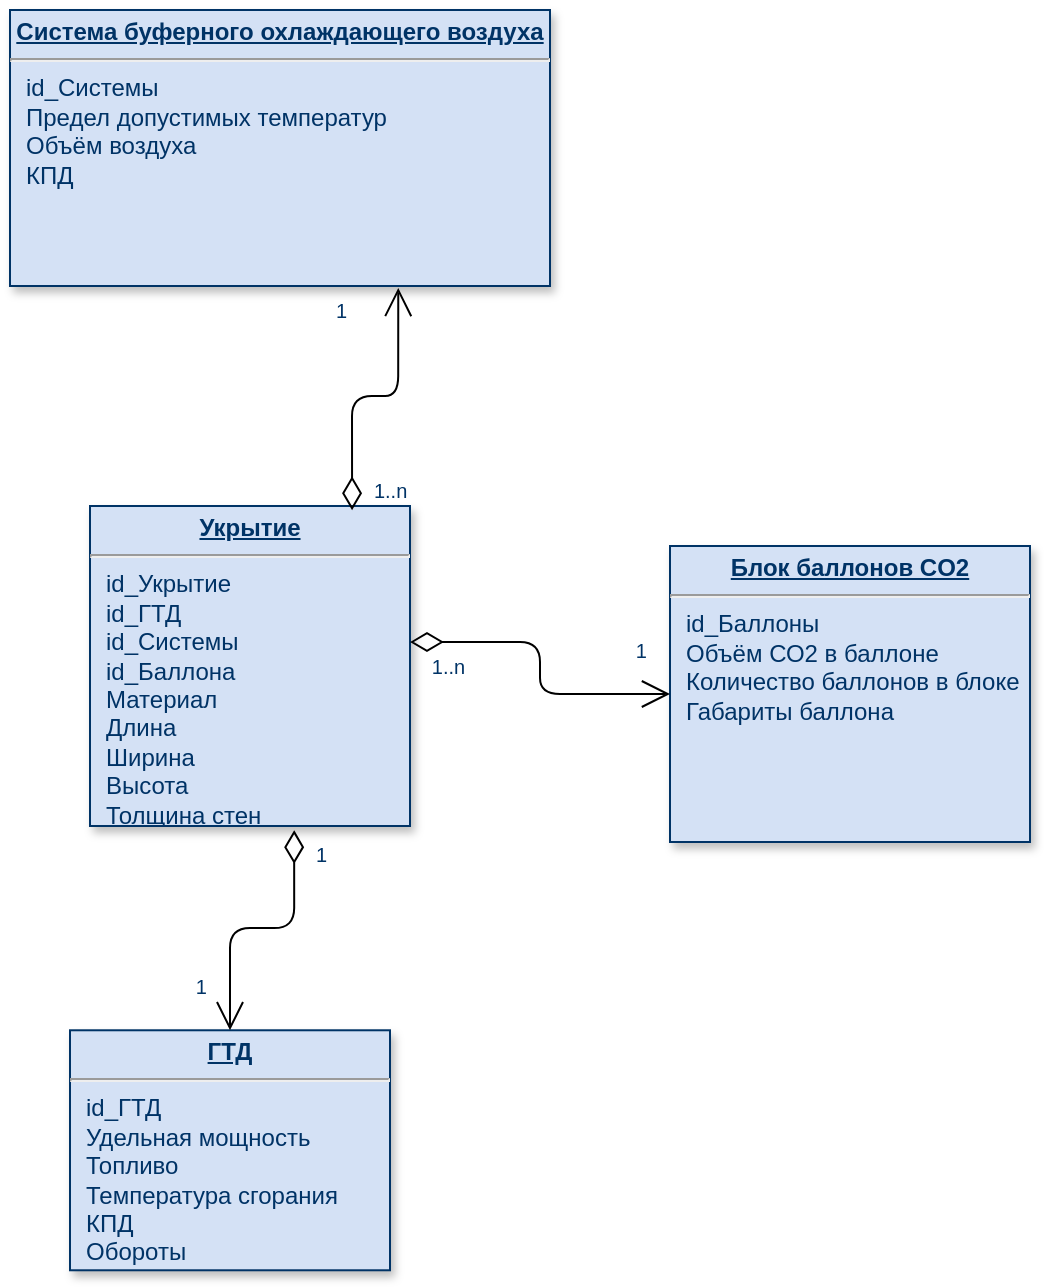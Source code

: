 <mxfile version="10.6.3" type="device"><diagram name="Page-1" id="efa7a0a1-bf9b-a30e-e6df-94a7791c09e9"><mxGraphModel dx="840" dy="473" grid="1" gridSize="10" guides="1" tooltips="1" connect="1" arrows="1" fold="1" page="1" pageScale="1" pageWidth="826" pageHeight="1169" background="#ffffff" math="0" shadow="0"><root><mxCell id="0"/><mxCell id="1" parent="0"/><mxCell id="19" value="&lt;p style=&quot;margin: 0px ; margin-top: 4px ; text-align: center ; text-decoration: underline&quot;&gt;&lt;b&gt;ГТД&lt;/b&gt;&lt;/p&gt;&lt;hr&gt;&lt;p style=&quot;margin: 0px ; margin-left: 8px&quot;&gt;id_ГТД&lt;/p&gt;&lt;p style=&quot;margin: 0px ; margin-left: 8px&quot;&gt;Удельная мощность&lt;/p&gt;&lt;p style=&quot;margin: 0px ; margin-left: 8px&quot;&gt;Топливо&lt;/p&gt;&lt;p style=&quot;margin: 0px ; margin-left: 8px&quot;&gt;Температура сгорания&lt;/p&gt;&lt;p style=&quot;margin: 0px ; margin-left: 8px&quot;&gt;КПД&lt;/p&gt;&lt;p style=&quot;margin: 0px ; margin-left: 8px&quot;&gt;Обороты&lt;/p&gt;" style="verticalAlign=top;align=left;overflow=fill;fontSize=12;fontFamily=Helvetica;html=1;strokeColor=#003366;shadow=1;fillColor=#D4E1F5;fontColor=#003366" parent="1" vertex="1"><mxGeometry x="70.0" y="532.14" width="160" height="120" as="geometry"/></mxCell><mxCell id="20" value="&lt;p style=&quot;margin: 0px ; margin-top: 4px ; text-align: center ; text-decoration: underline&quot;&gt;&lt;strong&gt;Блок баллонов CO2&lt;/strong&gt;&lt;/p&gt;&lt;hr&gt;&lt;p style=&quot;margin: 0px ; margin-left: 8px&quot;&gt;id_Баллоны&lt;/p&gt;&lt;p style=&quot;margin: 0px ; margin-left: 8px&quot;&gt;Объём СО2 в баллоне&lt;/p&gt;&lt;p style=&quot;margin: 0px ; margin-left: 8px&quot;&gt;Количество баллонов в блоке&lt;/p&gt;&lt;p style=&quot;margin: 0px ; margin-left: 8px&quot;&gt;Габариты баллона&lt;/p&gt;" style="verticalAlign=top;align=left;overflow=fill;fontSize=12;fontFamily=Helvetica;html=1;strokeColor=#003366;shadow=1;fillColor=#D4E1F5;fontColor=#003366" parent="1" vertex="1"><mxGeometry x="370" y="290" width="180" height="148" as="geometry"/></mxCell><mxCell id="21" value="&lt;p style=&quot;margin: 0px ; margin-top: 4px ; text-align: center ; text-decoration: underline&quot;&gt;&lt;strong&gt;Укрытие&lt;/strong&gt;&lt;/p&gt;&lt;hr&gt;&lt;p style=&quot;margin: 0px ; margin-left: 8px&quot;&gt;id_Укрытие&lt;/p&gt;&lt;p style=&quot;margin: 0px ; margin-left: 8px&quot;&gt;id_&lt;span&gt;ГТД&lt;/span&gt;&lt;/p&gt;&lt;p style=&quot;margin: 0px ; margin-left: 8px&quot;&gt;&lt;span&gt;id_Системы&lt;/span&gt;&lt;/p&gt;&lt;p style=&quot;margin: 0px ; margin-left: 8px&quot;&gt;id_Баллона&lt;/p&gt;&lt;p style=&quot;margin: 0px ; margin-left: 8px&quot;&gt;Материал&lt;/p&gt;&lt;p style=&quot;margin: 0px ; margin-left: 8px&quot;&gt;Длина&lt;/p&gt;&lt;p style=&quot;margin: 0px ; margin-left: 8px&quot;&gt;Ширина&lt;/p&gt;&lt;p style=&quot;margin: 0px ; margin-left: 8px&quot;&gt;Высота&lt;/p&gt;&lt;p style=&quot;margin: 0px ; margin-left: 8px&quot;&gt;Толщина стен&lt;/p&gt;&lt;p style=&quot;margin: 0px ; margin-left: 8px&quot;&gt;Радиус люка&lt;/p&gt;&lt;p style=&quot;margin: 0px ; margin-left: 8px&quot;&gt;Количество дверей&lt;/p&gt;" style="verticalAlign=top;align=left;overflow=fill;fontSize=12;fontFamily=Helvetica;html=1;strokeColor=#003366;shadow=1;fillColor=#D4E1F5;fontColor=#003366" parent="1" vertex="1"><mxGeometry x="80.0" y="270.0" width="160" height="160" as="geometry"/></mxCell><mxCell id="25" value="&lt;p style=&quot;margin: 0px ; margin-top: 4px ; text-align: center ; text-decoration: underline&quot;&gt;&lt;strong&gt;Система буферного охлаждающего воздуха&lt;/strong&gt;&lt;/p&gt;&lt;hr&gt;&lt;p style=&quot;margin: 0px ; margin-left: 8px&quot;&gt;id_Системы&lt;/p&gt;&lt;p style=&quot;margin: 0px ; margin-left: 8px&quot;&gt;Предел допустимых температур&lt;/p&gt;&lt;p style=&quot;margin: 0px ; margin-left: 8px&quot;&gt;Объём воздуха&lt;/p&gt;&lt;p style=&quot;margin: 0px ; margin-left: 8px&quot;&gt;КПД&lt;/p&gt;" style="verticalAlign=top;align=left;overflow=fill;fontSize=12;fontFamily=Helvetica;html=1;strokeColor=#003366;shadow=1;fillColor=#D4E1F5;fontColor=#003366" parent="1" vertex="1"><mxGeometry x="40" y="22" width="270" height="138" as="geometry"/></mxCell><mxCell id="51" value="" style="endArrow=open;endSize=12;startArrow=diamondThin;startSize=14;startFill=0;edgeStyle=orthogonalEdgeStyle;exitX=1;exitY=0.425;exitDx=0;exitDy=0;exitPerimeter=0;" parent="1" source="21" target="20" edge="1"><mxGeometry x="389.36" y="350" as="geometry"><mxPoint x="389.36" y="350" as="sourcePoint"/><mxPoint x="549.36" y="350" as="targetPoint"/></mxGeometry></mxCell><mxCell id="52" value="1..n" style="resizable=0;align=left;verticalAlign=top;labelBackgroundColor=#ffffff;fontSize=10;strokeColor=#003366;shadow=1;fillColor=#D4E1F5;fontColor=#003366" parent="51" connectable="0" vertex="1"><mxGeometry x="-1" relative="1" as="geometry"><mxPoint x="8.92" as="offset"/></mxGeometry></mxCell><mxCell id="53" value="1" style="resizable=0;align=right;verticalAlign=top;labelBackgroundColor=#ffffff;fontSize=10;strokeColor=#003366;shadow=1;fillColor=#D4E1F5;fontColor=#003366" parent="51" connectable="0" vertex="1"><mxGeometry x="1" relative="1" as="geometry"><mxPoint x="-10.08" y="-33.96" as="offset"/></mxGeometry></mxCell><mxCell id="YE1w6sOvcwoXmUsVCcUm-117" value="" style="endArrow=open;endSize=12;startArrow=diamondThin;startSize=14;startFill=0;edgeStyle=orthogonalEdgeStyle;exitX=0.819;exitY=0.013;exitDx=0;exitDy=0;exitPerimeter=0;entryX=0.719;entryY=1.007;entryDx=0;entryDy=0;entryPerimeter=0;" edge="1" parent="1" source="21" target="25"><mxGeometry x="399.36" y="360" as="geometry"><mxPoint x="250" y="348" as="sourcePoint"/><mxPoint x="380" y="374" as="targetPoint"/></mxGeometry></mxCell><mxCell id="YE1w6sOvcwoXmUsVCcUm-118" value="1..n" style="resizable=0;align=left;verticalAlign=top;labelBackgroundColor=#ffffff;fontSize=10;strokeColor=#003366;shadow=1;fillColor=#D4E1F5;fontColor=#003366" connectable="0" vertex="1" parent="YE1w6sOvcwoXmUsVCcUm-117"><mxGeometry x="-1" relative="1" as="geometry"><mxPoint x="8.92" y="-22" as="offset"/></mxGeometry></mxCell><mxCell id="YE1w6sOvcwoXmUsVCcUm-119" value="1" style="resizable=0;align=right;verticalAlign=top;labelBackgroundColor=#ffffff;fontSize=10;strokeColor=#003366;shadow=1;fillColor=#D4E1F5;fontColor=#003366" connectable="0" vertex="1" parent="YE1w6sOvcwoXmUsVCcUm-117"><mxGeometry x="1" relative="1" as="geometry"><mxPoint x="-24.08" y="-0.96" as="offset"/></mxGeometry></mxCell><mxCell id="YE1w6sOvcwoXmUsVCcUm-120" value="" style="endArrow=open;endSize=12;startArrow=diamondThin;startSize=14;startFill=0;edgeStyle=orthogonalEdgeStyle;exitX=0.638;exitY=1.013;exitDx=0;exitDy=0;exitPerimeter=0;" edge="1" parent="1" source="21" target="19"><mxGeometry x="409.36" y="370" as="geometry"><mxPoint x="260" y="358" as="sourcePoint"/><mxPoint x="390" y="384" as="targetPoint"/></mxGeometry></mxCell><mxCell id="YE1w6sOvcwoXmUsVCcUm-121" value="1" style="resizable=0;align=left;verticalAlign=top;labelBackgroundColor=#ffffff;fontSize=10;strokeColor=#003366;shadow=1;fillColor=#D4E1F5;fontColor=#003366" connectable="0" vertex="1" parent="YE1w6sOvcwoXmUsVCcUm-120"><mxGeometry x="-1" relative="1" as="geometry"><mxPoint x="8.92" as="offset"/></mxGeometry></mxCell><mxCell id="YE1w6sOvcwoXmUsVCcUm-122" value="1" style="resizable=0;align=right;verticalAlign=top;labelBackgroundColor=#ffffff;fontSize=10;strokeColor=#003366;shadow=1;fillColor=#D4E1F5;fontColor=#003366" connectable="0" vertex="1" parent="YE1w6sOvcwoXmUsVCcUm-120"><mxGeometry x="1" relative="1" as="geometry"><mxPoint x="-10.08" y="-33.96" as="offset"/></mxGeometry></mxCell></root></mxGraphModel></diagram></mxfile>